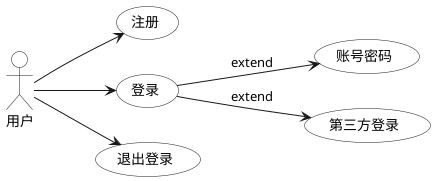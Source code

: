 @startuml
'最近一次更新时间: 2024-05-05
left to right direction

:用户: as User #white

(注册) as (Use1) #white
(登录) as (Use2) #white
  (账号密码) as (Use21) #white
  (第三方登录) as (Use22) #white
(退出登录) as (Use3) #white

User -down-> (Use1)
User -down-> (Use2)
User -down-> (Use3)
(Use2) --> (Use21):extend
(Use2) --> (Use22):extend


@enduml